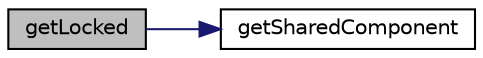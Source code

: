 digraph "getLocked"
{
  edge [fontname="Helvetica",fontsize="10",labelfontname="Helvetica",labelfontsize="10"];
  node [fontname="Helvetica",fontsize="10",shape=record];
  rankdir="LR";
  Node15 [label="getLocked",height=0.2,width=0.4,color="black", fillcolor="grey75", style="filled", fontcolor="black"];
  Node15 -> Node16 [color="midnightblue",fontsize="10",style="solid",fontname="Helvetica"];
  Node16 [label="getSharedComponent",height=0.2,width=0.4,color="black", fillcolor="white", style="filled",URL="$class_p_h_p_excel___style___protection.html#a49e6e514d1dce7982e6864942bcb1f5d"];
}
